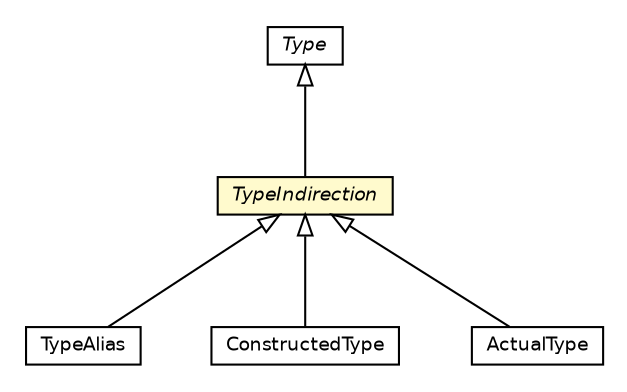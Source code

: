 #!/usr/local/bin/dot
#
# Class diagram 
# Generated by UMLGraph version 5.2 (http://www.umlgraph.org/)
#

digraph G {
	edge [fontname="Helvetica",fontsize=10,labelfontname="Helvetica",labelfontsize=10];
	node [fontname="Helvetica",fontsize=10,shape=plaintext];
	nodesep=0.25;
	ranksep=0.5;
	// chameleon.core.type.TypeIndirection
	c24847 [label=<<table title="chameleon.core.type.TypeIndirection" border="0" cellborder="1" cellspacing="0" cellpadding="2" port="p" bgcolor="lemonChiffon" href="./TypeIndirection.html">
		<tr><td><table border="0" cellspacing="0" cellpadding="1">
<tr><td align="center" balign="center"><font face="Helvetica-Oblique"> TypeIndirection </font></td></tr>
		</table></td></tr>
		</table>>, fontname="Helvetica", fontcolor="black", fontsize=9.0];
	// chameleon.core.type.TypeAlias
	c24850 [label=<<table title="chameleon.core.type.TypeAlias" border="0" cellborder="1" cellspacing="0" cellpadding="2" port="p" href="./TypeAlias.html">
		<tr><td><table border="0" cellspacing="0" cellpadding="1">
<tr><td align="center" balign="center"> TypeAlias </td></tr>
		</table></td></tr>
		</table>>, fontname="Helvetica", fontcolor="black", fontsize=9.0];
	// chameleon.core.type.Type
	c24851 [label=<<table title="chameleon.core.type.Type" border="0" cellborder="1" cellspacing="0" cellpadding="2" port="p" href="./Type.html">
		<tr><td><table border="0" cellspacing="0" cellpadding="1">
<tr><td align="center" balign="center"><font face="Helvetica-Oblique"> Type </font></td></tr>
		</table></td></tr>
		</table>>, fontname="Helvetica", fontcolor="black", fontsize=9.0];
	// chameleon.core.type.ConstructedType
	c24857 [label=<<table title="chameleon.core.type.ConstructedType" border="0" cellborder="1" cellspacing="0" cellpadding="2" port="p" href="./ConstructedType.html">
		<tr><td><table border="0" cellspacing="0" cellpadding="1">
<tr><td align="center" balign="center"> ConstructedType </td></tr>
		</table></td></tr>
		</table>>, fontname="Helvetica", fontcolor="black", fontsize=9.0];
	// chameleon.core.type.generics.InstantiatedTypeParameter.ActualType
	c24871 [label=<<table title="chameleon.core.type.generics.InstantiatedTypeParameter.ActualType" border="0" cellborder="1" cellspacing="0" cellpadding="2" port="p" href="./generics/InstantiatedTypeParameter.ActualType.html">
		<tr><td><table border="0" cellspacing="0" cellpadding="1">
<tr><td align="center" balign="center"> ActualType </td></tr>
		</table></td></tr>
		</table>>, fontname="Helvetica", fontcolor="black", fontsize=9.0];
	//chameleon.core.type.TypeIndirection extends chameleon.core.type.Type
	c24851:p -> c24847:p [dir=back,arrowtail=empty];
	//chameleon.core.type.TypeAlias extends chameleon.core.type.TypeIndirection
	c24847:p -> c24850:p [dir=back,arrowtail=empty];
	//chameleon.core.type.ConstructedType extends chameleon.core.type.TypeIndirection
	c24847:p -> c24857:p [dir=back,arrowtail=empty];
	//chameleon.core.type.generics.InstantiatedTypeParameter.ActualType extends chameleon.core.type.TypeIndirection
	c24847:p -> c24871:p [dir=back,arrowtail=empty];
}

